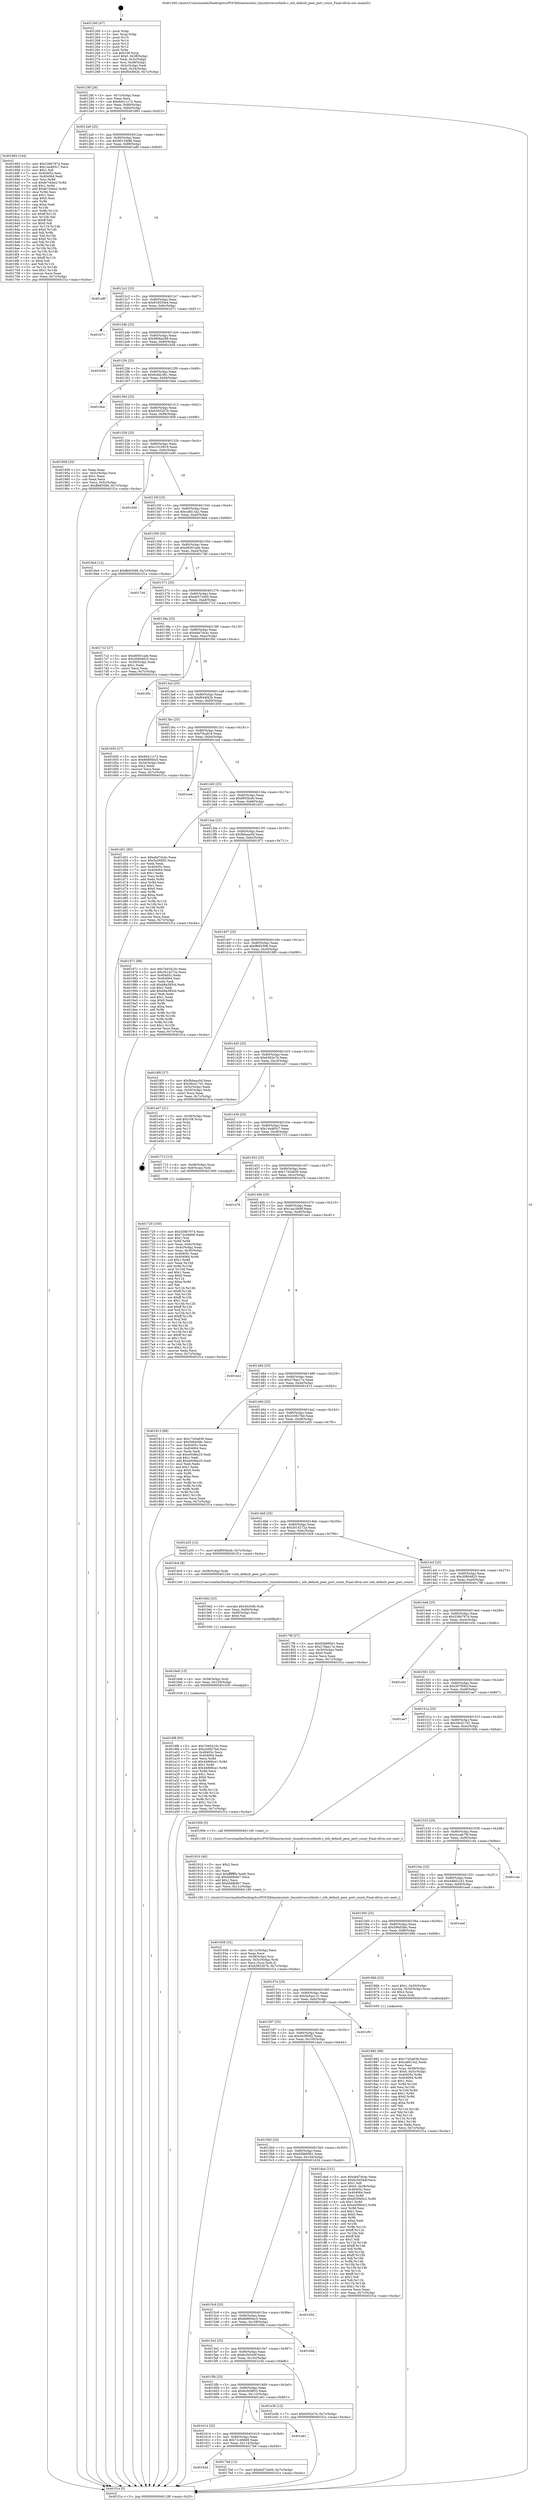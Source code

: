 digraph "0x401260" {
  label = "0x401260 (/mnt/c/Users/mathe/Desktop/tcc/POCII/binaries/extr_linuxdriversntbntb.c_ntb_default_peer_port_count_Final-ollvm.out::main(0))"
  labelloc = "t"
  node[shape=record]

  Entry [label="",width=0.3,height=0.3,shape=circle,fillcolor=black,style=filled]
  "0x40128f" [label="{
     0x40128f [26]\l
     | [instrs]\l
     &nbsp;&nbsp;0x40128f \<+3\>: mov -0x7c(%rbp),%eax\l
     &nbsp;&nbsp;0x401292 \<+2\>: mov %eax,%ecx\l
     &nbsp;&nbsp;0x401294 \<+6\>: sub $0x84411c72,%ecx\l
     &nbsp;&nbsp;0x40129a \<+3\>: mov %eax,-0x80(%rbp)\l
     &nbsp;&nbsp;0x40129d \<+6\>: mov %ecx,-0x84(%rbp)\l
     &nbsp;&nbsp;0x4012a3 \<+6\>: je 0000000000401683 \<main+0x423\>\l
  }"]
  "0x401683" [label="{
     0x401683 [144]\l
     | [instrs]\l
     &nbsp;&nbsp;0x401683 \<+5\>: mov $0x339b7974,%eax\l
     &nbsp;&nbsp;0x401688 \<+5\>: mov $0x14a465c7,%ecx\l
     &nbsp;&nbsp;0x40168d \<+2\>: mov $0x1,%dl\l
     &nbsp;&nbsp;0x40168f \<+7\>: mov 0x40405c,%esi\l
     &nbsp;&nbsp;0x401696 \<+7\>: mov 0x404064,%edi\l
     &nbsp;&nbsp;0x40169d \<+3\>: mov %esi,%r8d\l
     &nbsp;&nbsp;0x4016a0 \<+7\>: sub $0xfe7cbbe2,%r8d\l
     &nbsp;&nbsp;0x4016a7 \<+4\>: sub $0x1,%r8d\l
     &nbsp;&nbsp;0x4016ab \<+7\>: add $0xfe7cbbe2,%r8d\l
     &nbsp;&nbsp;0x4016b2 \<+4\>: imul %r8d,%esi\l
     &nbsp;&nbsp;0x4016b6 \<+3\>: and $0x1,%esi\l
     &nbsp;&nbsp;0x4016b9 \<+3\>: cmp $0x0,%esi\l
     &nbsp;&nbsp;0x4016bc \<+4\>: sete %r9b\l
     &nbsp;&nbsp;0x4016c0 \<+3\>: cmp $0xa,%edi\l
     &nbsp;&nbsp;0x4016c3 \<+4\>: setl %r10b\l
     &nbsp;&nbsp;0x4016c7 \<+3\>: mov %r9b,%r11b\l
     &nbsp;&nbsp;0x4016ca \<+4\>: xor $0xff,%r11b\l
     &nbsp;&nbsp;0x4016ce \<+3\>: mov %r10b,%bl\l
     &nbsp;&nbsp;0x4016d1 \<+3\>: xor $0xff,%bl\l
     &nbsp;&nbsp;0x4016d4 \<+3\>: xor $0x0,%dl\l
     &nbsp;&nbsp;0x4016d7 \<+3\>: mov %r11b,%r14b\l
     &nbsp;&nbsp;0x4016da \<+4\>: and $0x0,%r14b\l
     &nbsp;&nbsp;0x4016de \<+3\>: and %dl,%r9b\l
     &nbsp;&nbsp;0x4016e1 \<+3\>: mov %bl,%r15b\l
     &nbsp;&nbsp;0x4016e4 \<+4\>: and $0x0,%r15b\l
     &nbsp;&nbsp;0x4016e8 \<+3\>: and %dl,%r10b\l
     &nbsp;&nbsp;0x4016eb \<+3\>: or %r9b,%r14b\l
     &nbsp;&nbsp;0x4016ee \<+3\>: or %r10b,%r15b\l
     &nbsp;&nbsp;0x4016f1 \<+3\>: xor %r15b,%r14b\l
     &nbsp;&nbsp;0x4016f4 \<+3\>: or %bl,%r11b\l
     &nbsp;&nbsp;0x4016f7 \<+4\>: xor $0xff,%r11b\l
     &nbsp;&nbsp;0x4016fb \<+3\>: or $0x0,%dl\l
     &nbsp;&nbsp;0x4016fe \<+3\>: and %dl,%r11b\l
     &nbsp;&nbsp;0x401701 \<+3\>: or %r11b,%r14b\l
     &nbsp;&nbsp;0x401704 \<+4\>: test $0x1,%r14b\l
     &nbsp;&nbsp;0x401708 \<+3\>: cmovne %ecx,%eax\l
     &nbsp;&nbsp;0x40170b \<+3\>: mov %eax,-0x7c(%rbp)\l
     &nbsp;&nbsp;0x40170e \<+5\>: jmp 0000000000401f1a \<main+0xcba\>\l
  }"]
  "0x4012a9" [label="{
     0x4012a9 [25]\l
     | [instrs]\l
     &nbsp;&nbsp;0x4012a9 \<+5\>: jmp 00000000004012ae \<main+0x4e\>\l
     &nbsp;&nbsp;0x4012ae \<+3\>: mov -0x80(%rbp),%eax\l
     &nbsp;&nbsp;0x4012b1 \<+5\>: sub $0x90134fd6,%eax\l
     &nbsp;&nbsp;0x4012b6 \<+6\>: mov %eax,-0x88(%rbp)\l
     &nbsp;&nbsp;0x4012bc \<+6\>: je 0000000000401a8f \<main+0x82f\>\l
  }"]
  Exit [label="",width=0.3,height=0.3,shape=circle,fillcolor=black,style=filled,peripheries=2]
  "0x401a8f" [label="{
     0x401a8f\l
  }", style=dashed]
  "0x4012c2" [label="{
     0x4012c2 [25]\l
     | [instrs]\l
     &nbsp;&nbsp;0x4012c2 \<+5\>: jmp 00000000004012c7 \<main+0x67\>\l
     &nbsp;&nbsp;0x4012c7 \<+3\>: mov -0x80(%rbp),%eax\l
     &nbsp;&nbsp;0x4012ca \<+5\>: sub $0x918555e4,%eax\l
     &nbsp;&nbsp;0x4012cf \<+6\>: mov %eax,-0x8c(%rbp)\l
     &nbsp;&nbsp;0x4012d5 \<+6\>: je 0000000000401b71 \<main+0x911\>\l
  }"]
  "0x4019f8" [label="{
     0x4019f8 [93]\l
     | [instrs]\l
     &nbsp;&nbsp;0x4019f8 \<+5\>: mov $0x7d45410c,%eax\l
     &nbsp;&nbsp;0x4019fd \<+5\>: mov $0x2c0827bd,%esi\l
     &nbsp;&nbsp;0x401a02 \<+7\>: mov 0x40405c,%ecx\l
     &nbsp;&nbsp;0x401a09 \<+7\>: mov 0x404064,%edx\l
     &nbsp;&nbsp;0x401a10 \<+3\>: mov %ecx,%r8d\l
     &nbsp;&nbsp;0x401a13 \<+7\>: sub $0x44906ce1,%r8d\l
     &nbsp;&nbsp;0x401a1a \<+4\>: sub $0x1,%r8d\l
     &nbsp;&nbsp;0x401a1e \<+7\>: add $0x44906ce1,%r8d\l
     &nbsp;&nbsp;0x401a25 \<+4\>: imul %r8d,%ecx\l
     &nbsp;&nbsp;0x401a29 \<+3\>: and $0x1,%ecx\l
     &nbsp;&nbsp;0x401a2c \<+3\>: cmp $0x0,%ecx\l
     &nbsp;&nbsp;0x401a2f \<+4\>: sete %r9b\l
     &nbsp;&nbsp;0x401a33 \<+3\>: cmp $0xa,%edx\l
     &nbsp;&nbsp;0x401a36 \<+4\>: setl %r10b\l
     &nbsp;&nbsp;0x401a3a \<+3\>: mov %r9b,%r11b\l
     &nbsp;&nbsp;0x401a3d \<+3\>: and %r10b,%r11b\l
     &nbsp;&nbsp;0x401a40 \<+3\>: xor %r10b,%r9b\l
     &nbsp;&nbsp;0x401a43 \<+3\>: or %r9b,%r11b\l
     &nbsp;&nbsp;0x401a46 \<+4\>: test $0x1,%r11b\l
     &nbsp;&nbsp;0x401a4a \<+3\>: cmovne %esi,%eax\l
     &nbsp;&nbsp;0x401a4d \<+3\>: mov %eax,-0x7c(%rbp)\l
     &nbsp;&nbsp;0x401a50 \<+5\>: jmp 0000000000401f1a \<main+0xcba\>\l
  }"]
  "0x401b71" [label="{
     0x401b71\l
  }", style=dashed]
  "0x4012db" [label="{
     0x4012db [25]\l
     | [instrs]\l
     &nbsp;&nbsp;0x4012db \<+5\>: jmp 00000000004012e0 \<main+0x80\>\l
     &nbsp;&nbsp;0x4012e0 \<+3\>: mov -0x80(%rbp),%eax\l
     &nbsp;&nbsp;0x4012e3 \<+5\>: sub $0x990ba288,%eax\l
     &nbsp;&nbsp;0x4012e8 \<+6\>: mov %eax,-0x90(%rbp)\l
     &nbsp;&nbsp;0x4012ee \<+6\>: je 0000000000401b56 \<main+0x8f6\>\l
  }"]
  "0x4019e9" [label="{
     0x4019e9 [15]\l
     | [instrs]\l
     &nbsp;&nbsp;0x4019e9 \<+4\>: mov -0x58(%rbp),%rdi\l
     &nbsp;&nbsp;0x4019ed \<+6\>: mov %eax,-0x120(%rbp)\l
     &nbsp;&nbsp;0x4019f3 \<+5\>: call 0000000000401030 \<free@plt\>\l
     | [calls]\l
     &nbsp;&nbsp;0x401030 \{1\} (unknown)\l
  }"]
  "0x401b56" [label="{
     0x401b56\l
  }", style=dashed]
  "0x4012f4" [label="{
     0x4012f4 [25]\l
     | [instrs]\l
     &nbsp;&nbsp;0x4012f4 \<+5\>: jmp 00000000004012f9 \<main+0x99\>\l
     &nbsp;&nbsp;0x4012f9 \<+3\>: mov -0x80(%rbp),%eax\l
     &nbsp;&nbsp;0x4012fc \<+5\>: sub $0x9cddc381,%eax\l
     &nbsp;&nbsp;0x401301 \<+6\>: mov %eax,-0x94(%rbp)\l
     &nbsp;&nbsp;0x401307 \<+6\>: je 0000000000401bbe \<main+0x95e\>\l
  }"]
  "0x4019d2" [label="{
     0x4019d2 [23]\l
     | [instrs]\l
     &nbsp;&nbsp;0x4019d2 \<+10\>: movabs $0x4020d6,%rdi\l
     &nbsp;&nbsp;0x4019dc \<+3\>: mov %eax,-0x60(%rbp)\l
     &nbsp;&nbsp;0x4019df \<+3\>: mov -0x60(%rbp),%esi\l
     &nbsp;&nbsp;0x4019e2 \<+2\>: mov $0x0,%al\l
     &nbsp;&nbsp;0x4019e4 \<+5\>: call 0000000000401040 \<printf@plt\>\l
     | [calls]\l
     &nbsp;&nbsp;0x401040 \{1\} (unknown)\l
  }"]
  "0x401bbe" [label="{
     0x401bbe\l
  }", style=dashed]
  "0x40130d" [label="{
     0x40130d [25]\l
     | [instrs]\l
     &nbsp;&nbsp;0x40130d \<+5\>: jmp 0000000000401312 \<main+0xb2\>\l
     &nbsp;&nbsp;0x401312 \<+3\>: mov -0x80(%rbp),%eax\l
     &nbsp;&nbsp;0x401315 \<+5\>: sub $0xb3652b7b,%eax\l
     &nbsp;&nbsp;0x40131a \<+6\>: mov %eax,-0x98(%rbp)\l
     &nbsp;&nbsp;0x401320 \<+6\>: je 0000000000401958 \<main+0x6f8\>\l
  }"]
  "0x401938" [label="{
     0x401938 [32]\l
     | [instrs]\l
     &nbsp;&nbsp;0x401938 \<+6\>: mov -0x11c(%rbp),%ecx\l
     &nbsp;&nbsp;0x40193e \<+3\>: imul %eax,%ecx\l
     &nbsp;&nbsp;0x401941 \<+4\>: mov -0x58(%rbp),%rsi\l
     &nbsp;&nbsp;0x401945 \<+4\>: movslq -0x5c(%rbp),%rdi\l
     &nbsp;&nbsp;0x401949 \<+3\>: mov %ecx,(%rsi,%rdi,4)\l
     &nbsp;&nbsp;0x40194c \<+7\>: movl $0xb3652b7b,-0x7c(%rbp)\l
     &nbsp;&nbsp;0x401953 \<+5\>: jmp 0000000000401f1a \<main+0xcba\>\l
  }"]
  "0x401958" [label="{
     0x401958 [25]\l
     | [instrs]\l
     &nbsp;&nbsp;0x401958 \<+2\>: xor %eax,%eax\l
     &nbsp;&nbsp;0x40195a \<+3\>: mov -0x5c(%rbp),%ecx\l
     &nbsp;&nbsp;0x40195d \<+3\>: sub $0x1,%eax\l
     &nbsp;&nbsp;0x401960 \<+2\>: sub %eax,%ecx\l
     &nbsp;&nbsp;0x401962 \<+3\>: mov %ecx,-0x5c(%rbp)\l
     &nbsp;&nbsp;0x401965 \<+7\>: movl $0xffe83568,-0x7c(%rbp)\l
     &nbsp;&nbsp;0x40196c \<+5\>: jmp 0000000000401f1a \<main+0xcba\>\l
  }"]
  "0x401326" [label="{
     0x401326 [25]\l
     | [instrs]\l
     &nbsp;&nbsp;0x401326 \<+5\>: jmp 000000000040132b \<main+0xcb\>\l
     &nbsp;&nbsp;0x40132b \<+3\>: mov -0x80(%rbp),%eax\l
     &nbsp;&nbsp;0x40132e \<+5\>: sub $0xc1010919,%eax\l
     &nbsp;&nbsp;0x401333 \<+6\>: mov %eax,-0x9c(%rbp)\l
     &nbsp;&nbsp;0x401339 \<+6\>: je 0000000000401d40 \<main+0xae0\>\l
  }"]
  "0x401910" [label="{
     0x401910 [40]\l
     | [instrs]\l
     &nbsp;&nbsp;0x401910 \<+5\>: mov $0x2,%ecx\l
     &nbsp;&nbsp;0x401915 \<+1\>: cltd\l
     &nbsp;&nbsp;0x401916 \<+2\>: idiv %ecx\l
     &nbsp;&nbsp;0x401918 \<+6\>: imul $0xfffffffe,%edx,%ecx\l
     &nbsp;&nbsp;0x40191e \<+6\>: sub $0xbbfdb9e7,%ecx\l
     &nbsp;&nbsp;0x401924 \<+3\>: add $0x1,%ecx\l
     &nbsp;&nbsp;0x401927 \<+6\>: add $0xbbfdb9e7,%ecx\l
     &nbsp;&nbsp;0x40192d \<+6\>: mov %ecx,-0x11c(%rbp)\l
     &nbsp;&nbsp;0x401933 \<+5\>: call 0000000000401160 \<next_i\>\l
     | [calls]\l
     &nbsp;&nbsp;0x401160 \{1\} (/mnt/c/Users/mathe/Desktop/tcc/POCII/binaries/extr_linuxdriversntbntb.c_ntb_default_peer_port_count_Final-ollvm.out::next_i)\l
  }"]
  "0x401d40" [label="{
     0x401d40\l
  }", style=dashed]
  "0x40133f" [label="{
     0x40133f [25]\l
     | [instrs]\l
     &nbsp;&nbsp;0x40133f \<+5\>: jmp 0000000000401344 \<main+0xe4\>\l
     &nbsp;&nbsp;0x401344 \<+3\>: mov -0x80(%rbp),%eax\l
     &nbsp;&nbsp;0x401347 \<+5\>: sub $0xcafd13a2,%eax\l
     &nbsp;&nbsp;0x40134c \<+6\>: mov %eax,-0xa0(%rbp)\l
     &nbsp;&nbsp;0x401352 \<+6\>: je 00000000004018e4 \<main+0x684\>\l
  }"]
  "0x401882" [label="{
     0x401882 [98]\l
     | [instrs]\l
     &nbsp;&nbsp;0x401882 \<+5\>: mov $0x17d3a839,%ecx\l
     &nbsp;&nbsp;0x401887 \<+5\>: mov $0xcafd13a2,%edx\l
     &nbsp;&nbsp;0x40188c \<+2\>: xor %esi,%esi\l
     &nbsp;&nbsp;0x40188e \<+4\>: mov %rax,-0x58(%rbp)\l
     &nbsp;&nbsp;0x401892 \<+7\>: movl $0x0,-0x5c(%rbp)\l
     &nbsp;&nbsp;0x401899 \<+8\>: mov 0x40405c,%r8d\l
     &nbsp;&nbsp;0x4018a1 \<+8\>: mov 0x404064,%r9d\l
     &nbsp;&nbsp;0x4018a9 \<+3\>: sub $0x1,%esi\l
     &nbsp;&nbsp;0x4018ac \<+3\>: mov %r8d,%r10d\l
     &nbsp;&nbsp;0x4018af \<+3\>: add %esi,%r10d\l
     &nbsp;&nbsp;0x4018b2 \<+4\>: imul %r10d,%r8d\l
     &nbsp;&nbsp;0x4018b6 \<+4\>: and $0x1,%r8d\l
     &nbsp;&nbsp;0x4018ba \<+4\>: cmp $0x0,%r8d\l
     &nbsp;&nbsp;0x4018be \<+4\>: sete %r11b\l
     &nbsp;&nbsp;0x4018c2 \<+4\>: cmp $0xa,%r9d\l
     &nbsp;&nbsp;0x4018c6 \<+3\>: setl %bl\l
     &nbsp;&nbsp;0x4018c9 \<+3\>: mov %r11b,%r14b\l
     &nbsp;&nbsp;0x4018cc \<+3\>: and %bl,%r14b\l
     &nbsp;&nbsp;0x4018cf \<+3\>: xor %bl,%r11b\l
     &nbsp;&nbsp;0x4018d2 \<+3\>: or %r11b,%r14b\l
     &nbsp;&nbsp;0x4018d5 \<+4\>: test $0x1,%r14b\l
     &nbsp;&nbsp;0x4018d9 \<+3\>: cmovne %edx,%ecx\l
     &nbsp;&nbsp;0x4018dc \<+3\>: mov %ecx,-0x7c(%rbp)\l
     &nbsp;&nbsp;0x4018df \<+5\>: jmp 0000000000401f1a \<main+0xcba\>\l
  }"]
  "0x4018e4" [label="{
     0x4018e4 [12]\l
     | [instrs]\l
     &nbsp;&nbsp;0x4018e4 \<+7\>: movl $0xffe83568,-0x7c(%rbp)\l
     &nbsp;&nbsp;0x4018eb \<+5\>: jmp 0000000000401f1a \<main+0xcba\>\l
  }"]
  "0x401358" [label="{
     0x401358 [25]\l
     | [instrs]\l
     &nbsp;&nbsp;0x401358 \<+5\>: jmp 000000000040135d \<main+0xfd\>\l
     &nbsp;&nbsp;0x40135d \<+3\>: mov -0x80(%rbp),%eax\l
     &nbsp;&nbsp;0x401360 \<+5\>: sub $0xd6561ade,%eax\l
     &nbsp;&nbsp;0x401365 \<+6\>: mov %eax,-0xa4(%rbp)\l
     &nbsp;&nbsp;0x40136b \<+6\>: je 00000000004017dd \<main+0x57d\>\l
  }"]
  "0x40162d" [label="{
     0x40162d\l
  }", style=dashed]
  "0x4017dd" [label="{
     0x4017dd\l
  }", style=dashed]
  "0x401371" [label="{
     0x401371 [25]\l
     | [instrs]\l
     &nbsp;&nbsp;0x401371 \<+5\>: jmp 0000000000401376 \<main+0x116\>\l
     &nbsp;&nbsp;0x401376 \<+3\>: mov -0x80(%rbp),%eax\l
     &nbsp;&nbsp;0x401379 \<+5\>: sub $0xde572e00,%eax\l
     &nbsp;&nbsp;0x40137e \<+6\>: mov %eax,-0xa8(%rbp)\l
     &nbsp;&nbsp;0x401384 \<+6\>: je 00000000004017c2 \<main+0x562\>\l
  }"]
  "0x4017b6" [label="{
     0x4017b6 [12]\l
     | [instrs]\l
     &nbsp;&nbsp;0x4017b6 \<+7\>: movl $0xde572e00,-0x7c(%rbp)\l
     &nbsp;&nbsp;0x4017bd \<+5\>: jmp 0000000000401f1a \<main+0xcba\>\l
  }"]
  "0x4017c2" [label="{
     0x4017c2 [27]\l
     | [instrs]\l
     &nbsp;&nbsp;0x4017c2 \<+5\>: mov $0xd6561ade,%eax\l
     &nbsp;&nbsp;0x4017c7 \<+5\>: mov $0x30804825,%ecx\l
     &nbsp;&nbsp;0x4017cc \<+3\>: mov -0x30(%rbp),%edx\l
     &nbsp;&nbsp;0x4017cf \<+3\>: cmp $0x1,%edx\l
     &nbsp;&nbsp;0x4017d2 \<+3\>: cmovl %ecx,%eax\l
     &nbsp;&nbsp;0x4017d5 \<+3\>: mov %eax,-0x7c(%rbp)\l
     &nbsp;&nbsp;0x4017d8 \<+5\>: jmp 0000000000401f1a \<main+0xcba\>\l
  }"]
  "0x40138a" [label="{
     0x40138a [25]\l
     | [instrs]\l
     &nbsp;&nbsp;0x40138a \<+5\>: jmp 000000000040138f \<main+0x12f\>\l
     &nbsp;&nbsp;0x40138f \<+3\>: mov -0x80(%rbp),%eax\l
     &nbsp;&nbsp;0x401392 \<+5\>: sub $0xebd7dc4c,%eax\l
     &nbsp;&nbsp;0x401397 \<+6\>: mov %eax,-0xac(%rbp)\l
     &nbsp;&nbsp;0x40139d \<+6\>: je 0000000000401f0c \<main+0xcac\>\l
  }"]
  "0x401614" [label="{
     0x401614 [25]\l
     | [instrs]\l
     &nbsp;&nbsp;0x401614 \<+5\>: jmp 0000000000401619 \<main+0x3b9\>\l
     &nbsp;&nbsp;0x401619 \<+3\>: mov -0x80(%rbp),%eax\l
     &nbsp;&nbsp;0x40161c \<+5\>: sub $0x72c49d08,%eax\l
     &nbsp;&nbsp;0x401621 \<+6\>: mov %eax,-0x114(%rbp)\l
     &nbsp;&nbsp;0x401627 \<+6\>: je 00000000004017b6 \<main+0x556\>\l
  }"]
  "0x401f0c" [label="{
     0x401f0c\l
  }", style=dashed]
  "0x4013a3" [label="{
     0x4013a3 [25]\l
     | [instrs]\l
     &nbsp;&nbsp;0x4013a3 \<+5\>: jmp 00000000004013a8 \<main+0x148\>\l
     &nbsp;&nbsp;0x4013a8 \<+3\>: mov -0x80(%rbp),%eax\l
     &nbsp;&nbsp;0x4013ab \<+5\>: sub $0xf044f42b,%eax\l
     &nbsp;&nbsp;0x4013b0 \<+6\>: mov %eax,-0xb0(%rbp)\l
     &nbsp;&nbsp;0x4013b6 \<+6\>: je 0000000000401650 \<main+0x3f0\>\l
  }"]
  "0x401a61" [label="{
     0x401a61\l
  }", style=dashed]
  "0x401650" [label="{
     0x401650 [27]\l
     | [instrs]\l
     &nbsp;&nbsp;0x401650 \<+5\>: mov $0x84411c72,%eax\l
     &nbsp;&nbsp;0x401655 \<+5\>: mov $0x66895ec5,%ecx\l
     &nbsp;&nbsp;0x40165a \<+3\>: mov -0x34(%rbp),%edx\l
     &nbsp;&nbsp;0x40165d \<+3\>: cmp $0x2,%edx\l
     &nbsp;&nbsp;0x401660 \<+3\>: cmovne %ecx,%eax\l
     &nbsp;&nbsp;0x401663 \<+3\>: mov %eax,-0x7c(%rbp)\l
     &nbsp;&nbsp;0x401666 \<+5\>: jmp 0000000000401f1a \<main+0xcba\>\l
  }"]
  "0x4013bc" [label="{
     0x4013bc [25]\l
     | [instrs]\l
     &nbsp;&nbsp;0x4013bc \<+5\>: jmp 00000000004013c1 \<main+0x161\>\l
     &nbsp;&nbsp;0x4013c1 \<+3\>: mov -0x80(%rbp),%eax\l
     &nbsp;&nbsp;0x4013c4 \<+5\>: sub $0xf7fca916,%eax\l
     &nbsp;&nbsp;0x4013c9 \<+6\>: mov %eax,-0xb4(%rbp)\l
     &nbsp;&nbsp;0x4013cf \<+6\>: je 0000000000401ced \<main+0xa8d\>\l
  }"]
  "0x401f1a" [label="{
     0x401f1a [5]\l
     | [instrs]\l
     &nbsp;&nbsp;0x401f1a \<+5\>: jmp 000000000040128f \<main+0x2f\>\l
  }"]
  "0x401260" [label="{
     0x401260 [47]\l
     | [instrs]\l
     &nbsp;&nbsp;0x401260 \<+1\>: push %rbp\l
     &nbsp;&nbsp;0x401261 \<+3\>: mov %rsp,%rbp\l
     &nbsp;&nbsp;0x401264 \<+2\>: push %r15\l
     &nbsp;&nbsp;0x401266 \<+2\>: push %r14\l
     &nbsp;&nbsp;0x401268 \<+2\>: push %r13\l
     &nbsp;&nbsp;0x40126a \<+2\>: push %r12\l
     &nbsp;&nbsp;0x40126c \<+1\>: push %rbx\l
     &nbsp;&nbsp;0x40126d \<+7\>: sub $0x108,%rsp\l
     &nbsp;&nbsp;0x401274 \<+7\>: movl $0x0,-0x38(%rbp)\l
     &nbsp;&nbsp;0x40127b \<+3\>: mov %edi,-0x3c(%rbp)\l
     &nbsp;&nbsp;0x40127e \<+4\>: mov %rsi,-0x48(%rbp)\l
     &nbsp;&nbsp;0x401282 \<+3\>: mov -0x3c(%rbp),%edi\l
     &nbsp;&nbsp;0x401285 \<+3\>: mov %edi,-0x34(%rbp)\l
     &nbsp;&nbsp;0x401288 \<+7\>: movl $0xf044f42b,-0x7c(%rbp)\l
  }"]
  "0x4015fb" [label="{
     0x4015fb [25]\l
     | [instrs]\l
     &nbsp;&nbsp;0x4015fb \<+5\>: jmp 0000000000401600 \<main+0x3a0\>\l
     &nbsp;&nbsp;0x401600 \<+3\>: mov -0x80(%rbp),%eax\l
     &nbsp;&nbsp;0x401603 \<+5\>: sub $0x6c9c9853,%eax\l
     &nbsp;&nbsp;0x401608 \<+6\>: mov %eax,-0x110(%rbp)\l
     &nbsp;&nbsp;0x40160e \<+6\>: je 0000000000401a61 \<main+0x801\>\l
  }"]
  "0x401ced" [label="{
     0x401ced\l
  }", style=dashed]
  "0x4013d5" [label="{
     0x4013d5 [25]\l
     | [instrs]\l
     &nbsp;&nbsp;0x4013d5 \<+5\>: jmp 00000000004013da \<main+0x17a\>\l
     &nbsp;&nbsp;0x4013da \<+3\>: mov -0x80(%rbp),%eax\l
     &nbsp;&nbsp;0x4013dd \<+5\>: sub $0xf955bcfe,%eax\l
     &nbsp;&nbsp;0x4013e2 \<+6\>: mov %eax,-0xb8(%rbp)\l
     &nbsp;&nbsp;0x4013e8 \<+6\>: je 0000000000401d51 \<main+0xaf1\>\l
  }"]
  "0x401e3b" [label="{
     0x401e3b [12]\l
     | [instrs]\l
     &nbsp;&nbsp;0x401e3b \<+7\>: movl $0x6362e7d,-0x7c(%rbp)\l
     &nbsp;&nbsp;0x401e42 \<+5\>: jmp 0000000000401f1a \<main+0xcba\>\l
  }"]
  "0x401d51" [label="{
     0x401d51 [83]\l
     | [instrs]\l
     &nbsp;&nbsp;0x401d51 \<+5\>: mov $0xebd7dc4c,%eax\l
     &nbsp;&nbsp;0x401d56 \<+5\>: mov $0x5e2f00f2,%ecx\l
     &nbsp;&nbsp;0x401d5b \<+2\>: xor %edx,%edx\l
     &nbsp;&nbsp;0x401d5d \<+7\>: mov 0x40405c,%esi\l
     &nbsp;&nbsp;0x401d64 \<+7\>: mov 0x404064,%edi\l
     &nbsp;&nbsp;0x401d6b \<+3\>: sub $0x1,%edx\l
     &nbsp;&nbsp;0x401d6e \<+3\>: mov %esi,%r8d\l
     &nbsp;&nbsp;0x401d71 \<+3\>: add %edx,%r8d\l
     &nbsp;&nbsp;0x401d74 \<+4\>: imul %r8d,%esi\l
     &nbsp;&nbsp;0x401d78 \<+3\>: and $0x1,%esi\l
     &nbsp;&nbsp;0x401d7b \<+3\>: cmp $0x0,%esi\l
     &nbsp;&nbsp;0x401d7e \<+4\>: sete %r9b\l
     &nbsp;&nbsp;0x401d82 \<+3\>: cmp $0xa,%edi\l
     &nbsp;&nbsp;0x401d85 \<+4\>: setl %r10b\l
     &nbsp;&nbsp;0x401d89 \<+3\>: mov %r9b,%r11b\l
     &nbsp;&nbsp;0x401d8c \<+3\>: and %r10b,%r11b\l
     &nbsp;&nbsp;0x401d8f \<+3\>: xor %r10b,%r9b\l
     &nbsp;&nbsp;0x401d92 \<+3\>: or %r9b,%r11b\l
     &nbsp;&nbsp;0x401d95 \<+4\>: test $0x1,%r11b\l
     &nbsp;&nbsp;0x401d99 \<+3\>: cmovne %ecx,%eax\l
     &nbsp;&nbsp;0x401d9c \<+3\>: mov %eax,-0x7c(%rbp)\l
     &nbsp;&nbsp;0x401d9f \<+5\>: jmp 0000000000401f1a \<main+0xcba\>\l
  }"]
  "0x4013ee" [label="{
     0x4013ee [25]\l
     | [instrs]\l
     &nbsp;&nbsp;0x4013ee \<+5\>: jmp 00000000004013f3 \<main+0x193\>\l
     &nbsp;&nbsp;0x4013f3 \<+3\>: mov -0x80(%rbp),%eax\l
     &nbsp;&nbsp;0x4013f6 \<+5\>: sub $0xfbbaac0d,%eax\l
     &nbsp;&nbsp;0x4013fb \<+6\>: mov %eax,-0xbc(%rbp)\l
     &nbsp;&nbsp;0x401401 \<+6\>: je 0000000000401971 \<main+0x711\>\l
  }"]
  "0x4015e2" [label="{
     0x4015e2 [25]\l
     | [instrs]\l
     &nbsp;&nbsp;0x4015e2 \<+5\>: jmp 00000000004015e7 \<main+0x387\>\l
     &nbsp;&nbsp;0x4015e7 \<+3\>: mov -0x80(%rbp),%eax\l
     &nbsp;&nbsp;0x4015ea \<+5\>: sub $0x6c5d34df,%eax\l
     &nbsp;&nbsp;0x4015ef \<+6\>: mov %eax,-0x10c(%rbp)\l
     &nbsp;&nbsp;0x4015f5 \<+6\>: je 0000000000401e3b \<main+0xbdb\>\l
  }"]
  "0x401971" [label="{
     0x401971 [88]\l
     | [instrs]\l
     &nbsp;&nbsp;0x401971 \<+5\>: mov $0x7d45410c,%eax\l
     &nbsp;&nbsp;0x401976 \<+5\>: mov $0x3014272a,%ecx\l
     &nbsp;&nbsp;0x40197b \<+7\>: mov 0x40405c,%edx\l
     &nbsp;&nbsp;0x401982 \<+7\>: mov 0x404064,%esi\l
     &nbsp;&nbsp;0x401989 \<+2\>: mov %edx,%edi\l
     &nbsp;&nbsp;0x40198b \<+6\>: sub $0xb8a385cb,%edi\l
     &nbsp;&nbsp;0x401991 \<+3\>: sub $0x1,%edi\l
     &nbsp;&nbsp;0x401994 \<+6\>: add $0xb8a385cb,%edi\l
     &nbsp;&nbsp;0x40199a \<+3\>: imul %edi,%edx\l
     &nbsp;&nbsp;0x40199d \<+3\>: and $0x1,%edx\l
     &nbsp;&nbsp;0x4019a0 \<+3\>: cmp $0x0,%edx\l
     &nbsp;&nbsp;0x4019a3 \<+4\>: sete %r8b\l
     &nbsp;&nbsp;0x4019a7 \<+3\>: cmp $0xa,%esi\l
     &nbsp;&nbsp;0x4019aa \<+4\>: setl %r9b\l
     &nbsp;&nbsp;0x4019ae \<+3\>: mov %r8b,%r10b\l
     &nbsp;&nbsp;0x4019b1 \<+3\>: and %r9b,%r10b\l
     &nbsp;&nbsp;0x4019b4 \<+3\>: xor %r9b,%r8b\l
     &nbsp;&nbsp;0x4019b7 \<+3\>: or %r8b,%r10b\l
     &nbsp;&nbsp;0x4019ba \<+4\>: test $0x1,%r10b\l
     &nbsp;&nbsp;0x4019be \<+3\>: cmovne %ecx,%eax\l
     &nbsp;&nbsp;0x4019c1 \<+3\>: mov %eax,-0x7c(%rbp)\l
     &nbsp;&nbsp;0x4019c4 \<+5\>: jmp 0000000000401f1a \<main+0xcba\>\l
  }"]
  "0x401407" [label="{
     0x401407 [25]\l
     | [instrs]\l
     &nbsp;&nbsp;0x401407 \<+5\>: jmp 000000000040140c \<main+0x1ac\>\l
     &nbsp;&nbsp;0x40140c \<+3\>: mov -0x80(%rbp),%eax\l
     &nbsp;&nbsp;0x40140f \<+5\>: sub $0xffe83568,%eax\l
     &nbsp;&nbsp;0x401414 \<+6\>: mov %eax,-0xc0(%rbp)\l
     &nbsp;&nbsp;0x40141a \<+6\>: je 00000000004018f0 \<main+0x690\>\l
  }"]
  "0x40166b" [label="{
     0x40166b\l
  }", style=dashed]
  "0x4018f0" [label="{
     0x4018f0 [27]\l
     | [instrs]\l
     &nbsp;&nbsp;0x4018f0 \<+5\>: mov $0xfbbaac0d,%eax\l
     &nbsp;&nbsp;0x4018f5 \<+5\>: mov $0x36cd17d1,%ecx\l
     &nbsp;&nbsp;0x4018fa \<+3\>: mov -0x5c(%rbp),%edx\l
     &nbsp;&nbsp;0x4018fd \<+3\>: cmp -0x50(%rbp),%edx\l
     &nbsp;&nbsp;0x401900 \<+3\>: cmovl %ecx,%eax\l
     &nbsp;&nbsp;0x401903 \<+3\>: mov %eax,-0x7c(%rbp)\l
     &nbsp;&nbsp;0x401906 \<+5\>: jmp 0000000000401f1a \<main+0xcba\>\l
  }"]
  "0x401420" [label="{
     0x401420 [25]\l
     | [instrs]\l
     &nbsp;&nbsp;0x401420 \<+5\>: jmp 0000000000401425 \<main+0x1c5\>\l
     &nbsp;&nbsp;0x401425 \<+3\>: mov -0x80(%rbp),%eax\l
     &nbsp;&nbsp;0x401428 \<+5\>: sub $0x6362e7d,%eax\l
     &nbsp;&nbsp;0x40142d \<+6\>: mov %eax,-0xc4(%rbp)\l
     &nbsp;&nbsp;0x401433 \<+6\>: je 0000000000401e47 \<main+0xbe7\>\l
  }"]
  "0x4015c9" [label="{
     0x4015c9 [25]\l
     | [instrs]\l
     &nbsp;&nbsp;0x4015c9 \<+5\>: jmp 00000000004015ce \<main+0x36e\>\l
     &nbsp;&nbsp;0x4015ce \<+3\>: mov -0x80(%rbp),%eax\l
     &nbsp;&nbsp;0x4015d1 \<+5\>: sub $0x66895ec5,%eax\l
     &nbsp;&nbsp;0x4015d6 \<+6\>: mov %eax,-0x108(%rbp)\l
     &nbsp;&nbsp;0x4015dc \<+6\>: je 000000000040166b \<main+0x40b\>\l
  }"]
  "0x401e47" [label="{
     0x401e47 [21]\l
     | [instrs]\l
     &nbsp;&nbsp;0x401e47 \<+3\>: mov -0x38(%rbp),%eax\l
     &nbsp;&nbsp;0x401e4a \<+7\>: add $0x108,%rsp\l
     &nbsp;&nbsp;0x401e51 \<+1\>: pop %rbx\l
     &nbsp;&nbsp;0x401e52 \<+2\>: pop %r12\l
     &nbsp;&nbsp;0x401e54 \<+2\>: pop %r13\l
     &nbsp;&nbsp;0x401e56 \<+2\>: pop %r14\l
     &nbsp;&nbsp;0x401e58 \<+2\>: pop %r15\l
     &nbsp;&nbsp;0x401e5a \<+1\>: pop %rbp\l
     &nbsp;&nbsp;0x401e5b \<+1\>: ret\l
  }"]
  "0x401439" [label="{
     0x401439 [25]\l
     | [instrs]\l
     &nbsp;&nbsp;0x401439 \<+5\>: jmp 000000000040143e \<main+0x1de\>\l
     &nbsp;&nbsp;0x40143e \<+3\>: mov -0x80(%rbp),%eax\l
     &nbsp;&nbsp;0x401441 \<+5\>: sub $0x14a465c7,%eax\l
     &nbsp;&nbsp;0x401446 \<+6\>: mov %eax,-0xc8(%rbp)\l
     &nbsp;&nbsp;0x40144c \<+6\>: je 0000000000401713 \<main+0x4b3\>\l
  }"]
  "0x401d34" [label="{
     0x401d34\l
  }", style=dashed]
  "0x401713" [label="{
     0x401713 [13]\l
     | [instrs]\l
     &nbsp;&nbsp;0x401713 \<+4\>: mov -0x48(%rbp),%rax\l
     &nbsp;&nbsp;0x401717 \<+4\>: mov 0x8(%rax),%rdi\l
     &nbsp;&nbsp;0x40171b \<+5\>: call 0000000000401060 \<atoi@plt\>\l
     | [calls]\l
     &nbsp;&nbsp;0x401060 \{1\} (unknown)\l
  }"]
  "0x401452" [label="{
     0x401452 [25]\l
     | [instrs]\l
     &nbsp;&nbsp;0x401452 \<+5\>: jmp 0000000000401457 \<main+0x1f7\>\l
     &nbsp;&nbsp;0x401457 \<+3\>: mov -0x80(%rbp),%eax\l
     &nbsp;&nbsp;0x40145a \<+5\>: sub $0x17d3a839,%eax\l
     &nbsp;&nbsp;0x40145f \<+6\>: mov %eax,-0xcc(%rbp)\l
     &nbsp;&nbsp;0x401465 \<+6\>: je 0000000000401e78 \<main+0xc18\>\l
  }"]
  "0x401720" [label="{
     0x401720 [150]\l
     | [instrs]\l
     &nbsp;&nbsp;0x401720 \<+5\>: mov $0x339b7974,%ecx\l
     &nbsp;&nbsp;0x401725 \<+5\>: mov $0x72c49d08,%edx\l
     &nbsp;&nbsp;0x40172a \<+3\>: mov $0x1,%sil\l
     &nbsp;&nbsp;0x40172d \<+3\>: xor %r8d,%r8d\l
     &nbsp;&nbsp;0x401730 \<+3\>: mov %eax,-0x4c(%rbp)\l
     &nbsp;&nbsp;0x401733 \<+3\>: mov -0x4c(%rbp),%eax\l
     &nbsp;&nbsp;0x401736 \<+3\>: mov %eax,-0x30(%rbp)\l
     &nbsp;&nbsp;0x401739 \<+7\>: mov 0x40405c,%eax\l
     &nbsp;&nbsp;0x401740 \<+8\>: mov 0x404064,%r9d\l
     &nbsp;&nbsp;0x401748 \<+4\>: sub $0x1,%r8d\l
     &nbsp;&nbsp;0x40174c \<+3\>: mov %eax,%r10d\l
     &nbsp;&nbsp;0x40174f \<+3\>: add %r8d,%r10d\l
     &nbsp;&nbsp;0x401752 \<+4\>: imul %r10d,%eax\l
     &nbsp;&nbsp;0x401756 \<+3\>: and $0x1,%eax\l
     &nbsp;&nbsp;0x401759 \<+3\>: cmp $0x0,%eax\l
     &nbsp;&nbsp;0x40175c \<+4\>: sete %r11b\l
     &nbsp;&nbsp;0x401760 \<+4\>: cmp $0xa,%r9d\l
     &nbsp;&nbsp;0x401764 \<+3\>: setl %bl\l
     &nbsp;&nbsp;0x401767 \<+3\>: mov %r11b,%r14b\l
     &nbsp;&nbsp;0x40176a \<+4\>: xor $0xff,%r14b\l
     &nbsp;&nbsp;0x40176e \<+3\>: mov %bl,%r15b\l
     &nbsp;&nbsp;0x401771 \<+4\>: xor $0xff,%r15b\l
     &nbsp;&nbsp;0x401775 \<+4\>: xor $0x1,%sil\l
     &nbsp;&nbsp;0x401779 \<+3\>: mov %r14b,%r12b\l
     &nbsp;&nbsp;0x40177c \<+4\>: and $0xff,%r12b\l
     &nbsp;&nbsp;0x401780 \<+3\>: and %sil,%r11b\l
     &nbsp;&nbsp;0x401783 \<+3\>: mov %r15b,%r13b\l
     &nbsp;&nbsp;0x401786 \<+4\>: and $0xff,%r13b\l
     &nbsp;&nbsp;0x40178a \<+3\>: and %sil,%bl\l
     &nbsp;&nbsp;0x40178d \<+3\>: or %r11b,%r12b\l
     &nbsp;&nbsp;0x401790 \<+3\>: or %bl,%r13b\l
     &nbsp;&nbsp;0x401793 \<+3\>: xor %r13b,%r12b\l
     &nbsp;&nbsp;0x401796 \<+3\>: or %r15b,%r14b\l
     &nbsp;&nbsp;0x401799 \<+4\>: xor $0xff,%r14b\l
     &nbsp;&nbsp;0x40179d \<+4\>: or $0x1,%sil\l
     &nbsp;&nbsp;0x4017a1 \<+3\>: and %sil,%r14b\l
     &nbsp;&nbsp;0x4017a4 \<+3\>: or %r14b,%r12b\l
     &nbsp;&nbsp;0x4017a7 \<+4\>: test $0x1,%r12b\l
     &nbsp;&nbsp;0x4017ab \<+3\>: cmovne %edx,%ecx\l
     &nbsp;&nbsp;0x4017ae \<+3\>: mov %ecx,-0x7c(%rbp)\l
     &nbsp;&nbsp;0x4017b1 \<+5\>: jmp 0000000000401f1a \<main+0xcba\>\l
  }"]
  "0x4015b0" [label="{
     0x4015b0 [25]\l
     | [instrs]\l
     &nbsp;&nbsp;0x4015b0 \<+5\>: jmp 00000000004015b5 \<main+0x355\>\l
     &nbsp;&nbsp;0x4015b5 \<+3\>: mov -0x80(%rbp),%eax\l
     &nbsp;&nbsp;0x4015b8 \<+5\>: sub $0x65689561,%eax\l
     &nbsp;&nbsp;0x4015bd \<+6\>: mov %eax,-0x104(%rbp)\l
     &nbsp;&nbsp;0x4015c3 \<+6\>: je 0000000000401d34 \<main+0xad4\>\l
  }"]
  "0x401e78" [label="{
     0x401e78\l
  }", style=dashed]
  "0x40146b" [label="{
     0x40146b [25]\l
     | [instrs]\l
     &nbsp;&nbsp;0x40146b \<+5\>: jmp 0000000000401470 \<main+0x210\>\l
     &nbsp;&nbsp;0x401470 \<+3\>: mov -0x80(%rbp),%eax\l
     &nbsp;&nbsp;0x401473 \<+5\>: sub $0x1aa16b9f,%eax\l
     &nbsp;&nbsp;0x401478 \<+6\>: mov %eax,-0xd0(%rbp)\l
     &nbsp;&nbsp;0x40147e \<+6\>: je 0000000000401ee1 \<main+0xc81\>\l
  }"]
  "0x401da4" [label="{
     0x401da4 [151]\l
     | [instrs]\l
     &nbsp;&nbsp;0x401da4 \<+5\>: mov $0xebd7dc4c,%eax\l
     &nbsp;&nbsp;0x401da9 \<+5\>: mov $0x6c5d34df,%ecx\l
     &nbsp;&nbsp;0x401dae \<+2\>: mov $0x1,%dl\l
     &nbsp;&nbsp;0x401db0 \<+7\>: movl $0x0,-0x38(%rbp)\l
     &nbsp;&nbsp;0x401db7 \<+7\>: mov 0x40405c,%esi\l
     &nbsp;&nbsp;0x401dbe \<+7\>: mov 0x404064,%edi\l
     &nbsp;&nbsp;0x401dc5 \<+3\>: mov %esi,%r8d\l
     &nbsp;&nbsp;0x401dc8 \<+7\>: add $0xe059b0c2,%r8d\l
     &nbsp;&nbsp;0x401dcf \<+4\>: sub $0x1,%r8d\l
     &nbsp;&nbsp;0x401dd3 \<+7\>: sub $0xe059b0c2,%r8d\l
     &nbsp;&nbsp;0x401dda \<+4\>: imul %r8d,%esi\l
     &nbsp;&nbsp;0x401dde \<+3\>: and $0x1,%esi\l
     &nbsp;&nbsp;0x401de1 \<+3\>: cmp $0x0,%esi\l
     &nbsp;&nbsp;0x401de4 \<+4\>: sete %r9b\l
     &nbsp;&nbsp;0x401de8 \<+3\>: cmp $0xa,%edi\l
     &nbsp;&nbsp;0x401deb \<+4\>: setl %r10b\l
     &nbsp;&nbsp;0x401def \<+3\>: mov %r9b,%r11b\l
     &nbsp;&nbsp;0x401df2 \<+4\>: xor $0xff,%r11b\l
     &nbsp;&nbsp;0x401df6 \<+3\>: mov %r10b,%bl\l
     &nbsp;&nbsp;0x401df9 \<+3\>: xor $0xff,%bl\l
     &nbsp;&nbsp;0x401dfc \<+3\>: xor $0x1,%dl\l
     &nbsp;&nbsp;0x401dff \<+3\>: mov %r11b,%r14b\l
     &nbsp;&nbsp;0x401e02 \<+4\>: and $0xff,%r14b\l
     &nbsp;&nbsp;0x401e06 \<+3\>: and %dl,%r9b\l
     &nbsp;&nbsp;0x401e09 \<+3\>: mov %bl,%r15b\l
     &nbsp;&nbsp;0x401e0c \<+4\>: and $0xff,%r15b\l
     &nbsp;&nbsp;0x401e10 \<+3\>: and %dl,%r10b\l
     &nbsp;&nbsp;0x401e13 \<+3\>: or %r9b,%r14b\l
     &nbsp;&nbsp;0x401e16 \<+3\>: or %r10b,%r15b\l
     &nbsp;&nbsp;0x401e19 \<+3\>: xor %r15b,%r14b\l
     &nbsp;&nbsp;0x401e1c \<+3\>: or %bl,%r11b\l
     &nbsp;&nbsp;0x401e1f \<+4\>: xor $0xff,%r11b\l
     &nbsp;&nbsp;0x401e23 \<+3\>: or $0x1,%dl\l
     &nbsp;&nbsp;0x401e26 \<+3\>: and %dl,%r11b\l
     &nbsp;&nbsp;0x401e29 \<+3\>: or %r11b,%r14b\l
     &nbsp;&nbsp;0x401e2c \<+4\>: test $0x1,%r14b\l
     &nbsp;&nbsp;0x401e30 \<+3\>: cmovne %ecx,%eax\l
     &nbsp;&nbsp;0x401e33 \<+3\>: mov %eax,-0x7c(%rbp)\l
     &nbsp;&nbsp;0x401e36 \<+5\>: jmp 0000000000401f1a \<main+0xcba\>\l
  }"]
  "0x401ee1" [label="{
     0x401ee1\l
  }", style=dashed]
  "0x401484" [label="{
     0x401484 [25]\l
     | [instrs]\l
     &nbsp;&nbsp;0x401484 \<+5\>: jmp 0000000000401489 \<main+0x229\>\l
     &nbsp;&nbsp;0x401489 \<+3\>: mov -0x80(%rbp),%eax\l
     &nbsp;&nbsp;0x40148c \<+5\>: sub $0x278aa17a,%eax\l
     &nbsp;&nbsp;0x401491 \<+6\>: mov %eax,-0xd4(%rbp)\l
     &nbsp;&nbsp;0x401497 \<+6\>: je 0000000000401813 \<main+0x5b3\>\l
  }"]
  "0x401597" [label="{
     0x401597 [25]\l
     | [instrs]\l
     &nbsp;&nbsp;0x401597 \<+5\>: jmp 000000000040159c \<main+0x33c\>\l
     &nbsp;&nbsp;0x40159c \<+3\>: mov -0x80(%rbp),%eax\l
     &nbsp;&nbsp;0x40159f \<+5\>: sub $0x5e2f00f2,%eax\l
     &nbsp;&nbsp;0x4015a4 \<+6\>: mov %eax,-0x100(%rbp)\l
     &nbsp;&nbsp;0x4015aa \<+6\>: je 0000000000401da4 \<main+0xb44\>\l
  }"]
  "0x401813" [label="{
     0x401813 [88]\l
     | [instrs]\l
     &nbsp;&nbsp;0x401813 \<+5\>: mov $0x17d3a839,%eax\l
     &nbsp;&nbsp;0x401818 \<+5\>: mov $0x596d3fdc,%ecx\l
     &nbsp;&nbsp;0x40181d \<+7\>: mov 0x40405c,%edx\l
     &nbsp;&nbsp;0x401824 \<+7\>: mov 0x404064,%esi\l
     &nbsp;&nbsp;0x40182b \<+2\>: mov %edx,%edi\l
     &nbsp;&nbsp;0x40182d \<+6\>: sub $0xe0c9be25,%edi\l
     &nbsp;&nbsp;0x401833 \<+3\>: sub $0x1,%edi\l
     &nbsp;&nbsp;0x401836 \<+6\>: add $0xe0c9be25,%edi\l
     &nbsp;&nbsp;0x40183c \<+3\>: imul %edi,%edx\l
     &nbsp;&nbsp;0x40183f \<+3\>: and $0x1,%edx\l
     &nbsp;&nbsp;0x401842 \<+3\>: cmp $0x0,%edx\l
     &nbsp;&nbsp;0x401845 \<+4\>: sete %r8b\l
     &nbsp;&nbsp;0x401849 \<+3\>: cmp $0xa,%esi\l
     &nbsp;&nbsp;0x40184c \<+4\>: setl %r9b\l
     &nbsp;&nbsp;0x401850 \<+3\>: mov %r8b,%r10b\l
     &nbsp;&nbsp;0x401853 \<+3\>: and %r9b,%r10b\l
     &nbsp;&nbsp;0x401856 \<+3\>: xor %r9b,%r8b\l
     &nbsp;&nbsp;0x401859 \<+3\>: or %r8b,%r10b\l
     &nbsp;&nbsp;0x40185c \<+4\>: test $0x1,%r10b\l
     &nbsp;&nbsp;0x401860 \<+3\>: cmovne %ecx,%eax\l
     &nbsp;&nbsp;0x401863 \<+3\>: mov %eax,-0x7c(%rbp)\l
     &nbsp;&nbsp;0x401866 \<+5\>: jmp 0000000000401f1a \<main+0xcba\>\l
  }"]
  "0x40149d" [label="{
     0x40149d [25]\l
     | [instrs]\l
     &nbsp;&nbsp;0x40149d \<+5\>: jmp 00000000004014a2 \<main+0x242\>\l
     &nbsp;&nbsp;0x4014a2 \<+3\>: mov -0x80(%rbp),%eax\l
     &nbsp;&nbsp;0x4014a5 \<+5\>: sub $0x2c0827bd,%eax\l
     &nbsp;&nbsp;0x4014aa \<+6\>: mov %eax,-0xd8(%rbp)\l
     &nbsp;&nbsp;0x4014b0 \<+6\>: je 0000000000401a55 \<main+0x7f5\>\l
  }"]
  "0x401cf9" [label="{
     0x401cf9\l
  }", style=dashed]
  "0x401a55" [label="{
     0x401a55 [12]\l
     | [instrs]\l
     &nbsp;&nbsp;0x401a55 \<+7\>: movl $0xf955bcfe,-0x7c(%rbp)\l
     &nbsp;&nbsp;0x401a5c \<+5\>: jmp 0000000000401f1a \<main+0xcba\>\l
  }"]
  "0x4014b6" [label="{
     0x4014b6 [25]\l
     | [instrs]\l
     &nbsp;&nbsp;0x4014b6 \<+5\>: jmp 00000000004014bb \<main+0x25b\>\l
     &nbsp;&nbsp;0x4014bb \<+3\>: mov -0x80(%rbp),%eax\l
     &nbsp;&nbsp;0x4014be \<+5\>: sub $0x3014272a,%eax\l
     &nbsp;&nbsp;0x4014c3 \<+6\>: mov %eax,-0xdc(%rbp)\l
     &nbsp;&nbsp;0x4014c9 \<+6\>: je 00000000004019c9 \<main+0x769\>\l
  }"]
  "0x40157e" [label="{
     0x40157e [25]\l
     | [instrs]\l
     &nbsp;&nbsp;0x40157e \<+5\>: jmp 0000000000401583 \<main+0x323\>\l
     &nbsp;&nbsp;0x401583 \<+3\>: mov -0x80(%rbp),%eax\l
     &nbsp;&nbsp;0x401586 \<+5\>: sub $0x5a5aa131,%eax\l
     &nbsp;&nbsp;0x40158b \<+6\>: mov %eax,-0xfc(%rbp)\l
     &nbsp;&nbsp;0x401591 \<+6\>: je 0000000000401cf9 \<main+0xa99\>\l
  }"]
  "0x4019c9" [label="{
     0x4019c9 [9]\l
     | [instrs]\l
     &nbsp;&nbsp;0x4019c9 \<+4\>: mov -0x58(%rbp),%rdi\l
     &nbsp;&nbsp;0x4019cd \<+5\>: call 0000000000401240 \<ntb_default_peer_port_count\>\l
     | [calls]\l
     &nbsp;&nbsp;0x401240 \{1\} (/mnt/c/Users/mathe/Desktop/tcc/POCII/binaries/extr_linuxdriversntbntb.c_ntb_default_peer_port_count_Final-ollvm.out::ntb_default_peer_port_count)\l
  }"]
  "0x4014cf" [label="{
     0x4014cf [25]\l
     | [instrs]\l
     &nbsp;&nbsp;0x4014cf \<+5\>: jmp 00000000004014d4 \<main+0x274\>\l
     &nbsp;&nbsp;0x4014d4 \<+3\>: mov -0x80(%rbp),%eax\l
     &nbsp;&nbsp;0x4014d7 \<+5\>: sub $0x30804825,%eax\l
     &nbsp;&nbsp;0x4014dc \<+6\>: mov %eax,-0xe0(%rbp)\l
     &nbsp;&nbsp;0x4014e2 \<+6\>: je 00000000004017f8 \<main+0x598\>\l
  }"]
  "0x40186b" [label="{
     0x40186b [23]\l
     | [instrs]\l
     &nbsp;&nbsp;0x40186b \<+7\>: movl $0x1,-0x50(%rbp)\l
     &nbsp;&nbsp;0x401872 \<+4\>: movslq -0x50(%rbp),%rax\l
     &nbsp;&nbsp;0x401876 \<+4\>: shl $0x2,%rax\l
     &nbsp;&nbsp;0x40187a \<+3\>: mov %rax,%rdi\l
     &nbsp;&nbsp;0x40187d \<+5\>: call 0000000000401050 \<malloc@plt\>\l
     | [calls]\l
     &nbsp;&nbsp;0x401050 \{1\} (unknown)\l
  }"]
  "0x4017f8" [label="{
     0x4017f8 [27]\l
     | [instrs]\l
     &nbsp;&nbsp;0x4017f8 \<+5\>: mov $0x65689561,%eax\l
     &nbsp;&nbsp;0x4017fd \<+5\>: mov $0x278aa17a,%ecx\l
     &nbsp;&nbsp;0x401802 \<+3\>: mov -0x30(%rbp),%edx\l
     &nbsp;&nbsp;0x401805 \<+3\>: cmp $0x0,%edx\l
     &nbsp;&nbsp;0x401808 \<+3\>: cmove %ecx,%eax\l
     &nbsp;&nbsp;0x40180b \<+3\>: mov %eax,-0x7c(%rbp)\l
     &nbsp;&nbsp;0x40180e \<+5\>: jmp 0000000000401f1a \<main+0xcba\>\l
  }"]
  "0x4014e8" [label="{
     0x4014e8 [25]\l
     | [instrs]\l
     &nbsp;&nbsp;0x4014e8 \<+5\>: jmp 00000000004014ed \<main+0x28d\>\l
     &nbsp;&nbsp;0x4014ed \<+3\>: mov -0x80(%rbp),%eax\l
     &nbsp;&nbsp;0x4014f0 \<+5\>: sub $0x339b7974,%eax\l
     &nbsp;&nbsp;0x4014f5 \<+6\>: mov %eax,-0xe4(%rbp)\l
     &nbsp;&nbsp;0x4014fb \<+6\>: je 0000000000401e5c \<main+0xbfc\>\l
  }"]
  "0x401565" [label="{
     0x401565 [25]\l
     | [instrs]\l
     &nbsp;&nbsp;0x401565 \<+5\>: jmp 000000000040156a \<main+0x30a\>\l
     &nbsp;&nbsp;0x40156a \<+3\>: mov -0x80(%rbp),%eax\l
     &nbsp;&nbsp;0x40156d \<+5\>: sub $0x596d3fdc,%eax\l
     &nbsp;&nbsp;0x401572 \<+6\>: mov %eax,-0xf8(%rbp)\l
     &nbsp;&nbsp;0x401578 \<+6\>: je 000000000040186b \<main+0x60b\>\l
  }"]
  "0x401e5c" [label="{
     0x401e5c\l
  }", style=dashed]
  "0x401501" [label="{
     0x401501 [25]\l
     | [instrs]\l
     &nbsp;&nbsp;0x401501 \<+5\>: jmp 0000000000401506 \<main+0x2a6\>\l
     &nbsp;&nbsp;0x401506 \<+3\>: mov -0x80(%rbp),%eax\l
     &nbsp;&nbsp;0x401509 \<+5\>: sub $0x367f58cf,%eax\l
     &nbsp;&nbsp;0x40150e \<+6\>: mov %eax,-0xe8(%rbp)\l
     &nbsp;&nbsp;0x401514 \<+6\>: je 0000000000401ae7 \<main+0x887\>\l
  }"]
  "0x401eed" [label="{
     0x401eed\l
  }", style=dashed]
  "0x401ae7" [label="{
     0x401ae7\l
  }", style=dashed]
  "0x40151a" [label="{
     0x40151a [25]\l
     | [instrs]\l
     &nbsp;&nbsp;0x40151a \<+5\>: jmp 000000000040151f \<main+0x2bf\>\l
     &nbsp;&nbsp;0x40151f \<+3\>: mov -0x80(%rbp),%eax\l
     &nbsp;&nbsp;0x401522 \<+5\>: sub $0x36cd17d1,%eax\l
     &nbsp;&nbsp;0x401527 \<+6\>: mov %eax,-0xec(%rbp)\l
     &nbsp;&nbsp;0x40152d \<+6\>: je 000000000040190b \<main+0x6ab\>\l
  }"]
  "0x40154c" [label="{
     0x40154c [25]\l
     | [instrs]\l
     &nbsp;&nbsp;0x40154c \<+5\>: jmp 0000000000401551 \<main+0x2f1\>\l
     &nbsp;&nbsp;0x401551 \<+3\>: mov -0x80(%rbp),%eax\l
     &nbsp;&nbsp;0x401554 \<+5\>: sub $0x4d842241,%eax\l
     &nbsp;&nbsp;0x401559 \<+6\>: mov %eax,-0xf4(%rbp)\l
     &nbsp;&nbsp;0x40155f \<+6\>: je 0000000000401eed \<main+0xc8d\>\l
  }"]
  "0x40190b" [label="{
     0x40190b [5]\l
     | [instrs]\l
     &nbsp;&nbsp;0x40190b \<+5\>: call 0000000000401160 \<next_i\>\l
     | [calls]\l
     &nbsp;&nbsp;0x401160 \{1\} (/mnt/c/Users/mathe/Desktop/tcc/POCII/binaries/extr_linuxdriversntbntb.c_ntb_default_peer_port_count_Final-ollvm.out::next_i)\l
  }"]
  "0x401533" [label="{
     0x401533 [25]\l
     | [instrs]\l
     &nbsp;&nbsp;0x401533 \<+5\>: jmp 0000000000401538 \<main+0x2d8\>\l
     &nbsp;&nbsp;0x401538 \<+3\>: mov -0x80(%rbp),%eax\l
     &nbsp;&nbsp;0x40153b \<+5\>: sub $0x4ccab79f,%eax\l
     &nbsp;&nbsp;0x401540 \<+6\>: mov %eax,-0xf0(%rbp)\l
     &nbsp;&nbsp;0x401546 \<+6\>: je 0000000000401c4e \<main+0x9ee\>\l
  }"]
  "0x401c4e" [label="{
     0x401c4e\l
  }", style=dashed]
  Entry -> "0x401260" [label=" 1"]
  "0x40128f" -> "0x401683" [label=" 1"]
  "0x40128f" -> "0x4012a9" [label=" 19"]
  "0x401e47" -> Exit [label=" 1"]
  "0x4012a9" -> "0x401a8f" [label=" 0"]
  "0x4012a9" -> "0x4012c2" [label=" 19"]
  "0x401e3b" -> "0x401f1a" [label=" 1"]
  "0x4012c2" -> "0x401b71" [label=" 0"]
  "0x4012c2" -> "0x4012db" [label=" 19"]
  "0x401da4" -> "0x401f1a" [label=" 1"]
  "0x4012db" -> "0x401b56" [label=" 0"]
  "0x4012db" -> "0x4012f4" [label=" 19"]
  "0x401d51" -> "0x401f1a" [label=" 1"]
  "0x4012f4" -> "0x401bbe" [label=" 0"]
  "0x4012f4" -> "0x40130d" [label=" 19"]
  "0x401a55" -> "0x401f1a" [label=" 1"]
  "0x40130d" -> "0x401958" [label=" 1"]
  "0x40130d" -> "0x401326" [label=" 18"]
  "0x4019f8" -> "0x401f1a" [label=" 1"]
  "0x401326" -> "0x401d40" [label=" 0"]
  "0x401326" -> "0x40133f" [label=" 18"]
  "0x4019e9" -> "0x4019f8" [label=" 1"]
  "0x40133f" -> "0x4018e4" [label=" 1"]
  "0x40133f" -> "0x401358" [label=" 17"]
  "0x4019d2" -> "0x4019e9" [label=" 1"]
  "0x401358" -> "0x4017dd" [label=" 0"]
  "0x401358" -> "0x401371" [label=" 17"]
  "0x4019c9" -> "0x4019d2" [label=" 1"]
  "0x401371" -> "0x4017c2" [label=" 1"]
  "0x401371" -> "0x40138a" [label=" 16"]
  "0x401971" -> "0x401f1a" [label=" 1"]
  "0x40138a" -> "0x401f0c" [label=" 0"]
  "0x40138a" -> "0x4013a3" [label=" 16"]
  "0x401938" -> "0x401f1a" [label=" 1"]
  "0x4013a3" -> "0x401650" [label=" 1"]
  "0x4013a3" -> "0x4013bc" [label=" 15"]
  "0x401650" -> "0x401f1a" [label=" 1"]
  "0x401260" -> "0x40128f" [label=" 1"]
  "0x401f1a" -> "0x40128f" [label=" 19"]
  "0x401683" -> "0x401f1a" [label=" 1"]
  "0x401910" -> "0x401938" [label=" 1"]
  "0x4013bc" -> "0x401ced" [label=" 0"]
  "0x4013bc" -> "0x4013d5" [label=" 15"]
  "0x4018f0" -> "0x401f1a" [label=" 2"]
  "0x4013d5" -> "0x401d51" [label=" 1"]
  "0x4013d5" -> "0x4013ee" [label=" 14"]
  "0x4018e4" -> "0x401f1a" [label=" 1"]
  "0x4013ee" -> "0x401971" [label=" 1"]
  "0x4013ee" -> "0x401407" [label=" 13"]
  "0x40186b" -> "0x401882" [label=" 1"]
  "0x401407" -> "0x4018f0" [label=" 2"]
  "0x401407" -> "0x401420" [label=" 11"]
  "0x401813" -> "0x401f1a" [label=" 1"]
  "0x401420" -> "0x401e47" [label=" 1"]
  "0x401420" -> "0x401439" [label=" 10"]
  "0x4017c2" -> "0x401f1a" [label=" 1"]
  "0x401439" -> "0x401713" [label=" 1"]
  "0x401439" -> "0x401452" [label=" 9"]
  "0x401713" -> "0x401720" [label=" 1"]
  "0x401720" -> "0x401f1a" [label=" 1"]
  "0x4017b6" -> "0x401f1a" [label=" 1"]
  "0x401452" -> "0x401e78" [label=" 0"]
  "0x401452" -> "0x40146b" [label=" 9"]
  "0x401614" -> "0x4017b6" [label=" 1"]
  "0x40146b" -> "0x401ee1" [label=" 0"]
  "0x40146b" -> "0x401484" [label=" 9"]
  "0x401958" -> "0x401f1a" [label=" 1"]
  "0x401484" -> "0x401813" [label=" 1"]
  "0x401484" -> "0x40149d" [label=" 8"]
  "0x4015fb" -> "0x401a61" [label=" 0"]
  "0x40149d" -> "0x401a55" [label=" 1"]
  "0x40149d" -> "0x4014b6" [label=" 7"]
  "0x40190b" -> "0x401910" [label=" 1"]
  "0x4014b6" -> "0x4019c9" [label=" 1"]
  "0x4014b6" -> "0x4014cf" [label=" 6"]
  "0x4015e2" -> "0x401e3b" [label=" 1"]
  "0x4014cf" -> "0x4017f8" [label=" 1"]
  "0x4014cf" -> "0x4014e8" [label=" 5"]
  "0x401882" -> "0x401f1a" [label=" 1"]
  "0x4014e8" -> "0x401e5c" [label=" 0"]
  "0x4014e8" -> "0x401501" [label=" 5"]
  "0x4015c9" -> "0x40166b" [label=" 0"]
  "0x401501" -> "0x401ae7" [label=" 0"]
  "0x401501" -> "0x40151a" [label=" 5"]
  "0x4017f8" -> "0x401f1a" [label=" 1"]
  "0x40151a" -> "0x40190b" [label=" 1"]
  "0x40151a" -> "0x401533" [label=" 4"]
  "0x4015b0" -> "0x401d34" [label=" 0"]
  "0x401533" -> "0x401c4e" [label=" 0"]
  "0x401533" -> "0x40154c" [label=" 4"]
  "0x4015b0" -> "0x4015c9" [label=" 2"]
  "0x40154c" -> "0x401eed" [label=" 0"]
  "0x40154c" -> "0x401565" [label=" 4"]
  "0x4015c9" -> "0x4015e2" [label=" 2"]
  "0x401565" -> "0x40186b" [label=" 1"]
  "0x401565" -> "0x40157e" [label=" 3"]
  "0x4015e2" -> "0x4015fb" [label=" 1"]
  "0x40157e" -> "0x401cf9" [label=" 0"]
  "0x40157e" -> "0x401597" [label=" 3"]
  "0x4015fb" -> "0x401614" [label=" 1"]
  "0x401597" -> "0x401da4" [label=" 1"]
  "0x401597" -> "0x4015b0" [label=" 2"]
  "0x401614" -> "0x40162d" [label=" 0"]
}
